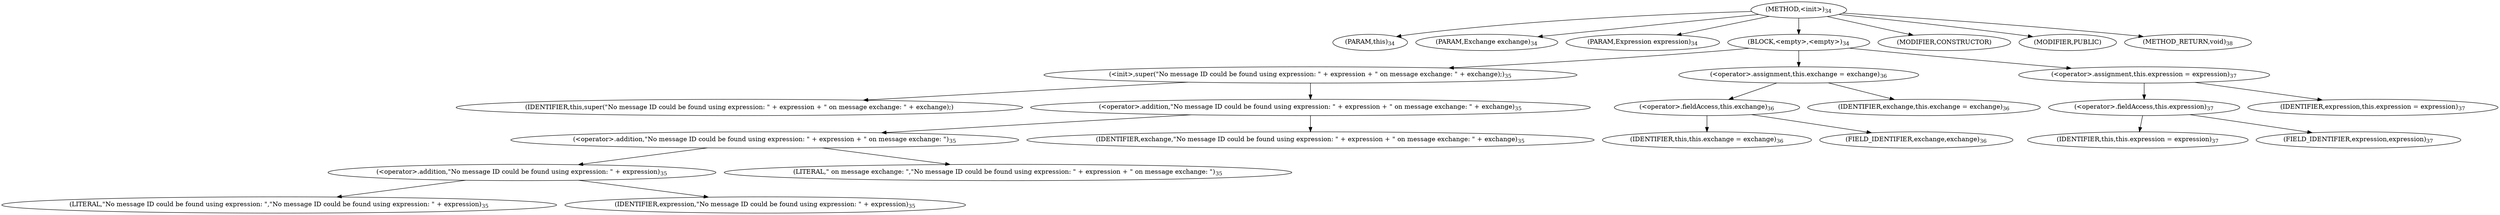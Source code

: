 digraph "&lt;init&gt;" {  
"15" [label = <(METHOD,&lt;init&gt;)<SUB>34</SUB>> ]
"4" [label = <(PARAM,this)<SUB>34</SUB>> ]
"16" [label = <(PARAM,Exchange exchange)<SUB>34</SUB>> ]
"17" [label = <(PARAM,Expression expression)<SUB>34</SUB>> ]
"18" [label = <(BLOCK,&lt;empty&gt;,&lt;empty&gt;)<SUB>34</SUB>> ]
"19" [label = <(&lt;init&gt;,super(&quot;No message ID could be found using expression: &quot; + expression + &quot; on message exchange: &quot; + exchange);)<SUB>35</SUB>> ]
"3" [label = <(IDENTIFIER,this,super(&quot;No message ID could be found using expression: &quot; + expression + &quot; on message exchange: &quot; + exchange);)> ]
"20" [label = <(&lt;operator&gt;.addition,&quot;No message ID could be found using expression: &quot; + expression + &quot; on message exchange: &quot; + exchange)<SUB>35</SUB>> ]
"21" [label = <(&lt;operator&gt;.addition,&quot;No message ID could be found using expression: &quot; + expression + &quot; on message exchange: &quot;)<SUB>35</SUB>> ]
"22" [label = <(&lt;operator&gt;.addition,&quot;No message ID could be found using expression: &quot; + expression)<SUB>35</SUB>> ]
"23" [label = <(LITERAL,&quot;No message ID could be found using expression: &quot;,&quot;No message ID could be found using expression: &quot; + expression)<SUB>35</SUB>> ]
"24" [label = <(IDENTIFIER,expression,&quot;No message ID could be found using expression: &quot; + expression)<SUB>35</SUB>> ]
"25" [label = <(LITERAL,&quot; on message exchange: &quot;,&quot;No message ID could be found using expression: &quot; + expression + &quot; on message exchange: &quot;)<SUB>35</SUB>> ]
"26" [label = <(IDENTIFIER,exchange,&quot;No message ID could be found using expression: &quot; + expression + &quot; on message exchange: &quot; + exchange)<SUB>35</SUB>> ]
"27" [label = <(&lt;operator&gt;.assignment,this.exchange = exchange)<SUB>36</SUB>> ]
"28" [label = <(&lt;operator&gt;.fieldAccess,this.exchange)<SUB>36</SUB>> ]
"5" [label = <(IDENTIFIER,this,this.exchange = exchange)<SUB>36</SUB>> ]
"29" [label = <(FIELD_IDENTIFIER,exchange,exchange)<SUB>36</SUB>> ]
"30" [label = <(IDENTIFIER,exchange,this.exchange = exchange)<SUB>36</SUB>> ]
"31" [label = <(&lt;operator&gt;.assignment,this.expression = expression)<SUB>37</SUB>> ]
"32" [label = <(&lt;operator&gt;.fieldAccess,this.expression)<SUB>37</SUB>> ]
"6" [label = <(IDENTIFIER,this,this.expression = expression)<SUB>37</SUB>> ]
"33" [label = <(FIELD_IDENTIFIER,expression,expression)<SUB>37</SUB>> ]
"34" [label = <(IDENTIFIER,expression,this.expression = expression)<SUB>37</SUB>> ]
"35" [label = <(MODIFIER,CONSTRUCTOR)> ]
"36" [label = <(MODIFIER,PUBLIC)> ]
"37" [label = <(METHOD_RETURN,void)<SUB>38</SUB>> ]
  "15" -> "4" 
  "15" -> "16" 
  "15" -> "17" 
  "15" -> "18" 
  "15" -> "35" 
  "15" -> "36" 
  "15" -> "37" 
  "18" -> "19" 
  "18" -> "27" 
  "18" -> "31" 
  "19" -> "3" 
  "19" -> "20" 
  "20" -> "21" 
  "20" -> "26" 
  "21" -> "22" 
  "21" -> "25" 
  "22" -> "23" 
  "22" -> "24" 
  "27" -> "28" 
  "27" -> "30" 
  "28" -> "5" 
  "28" -> "29" 
  "31" -> "32" 
  "31" -> "34" 
  "32" -> "6" 
  "32" -> "33" 
}
